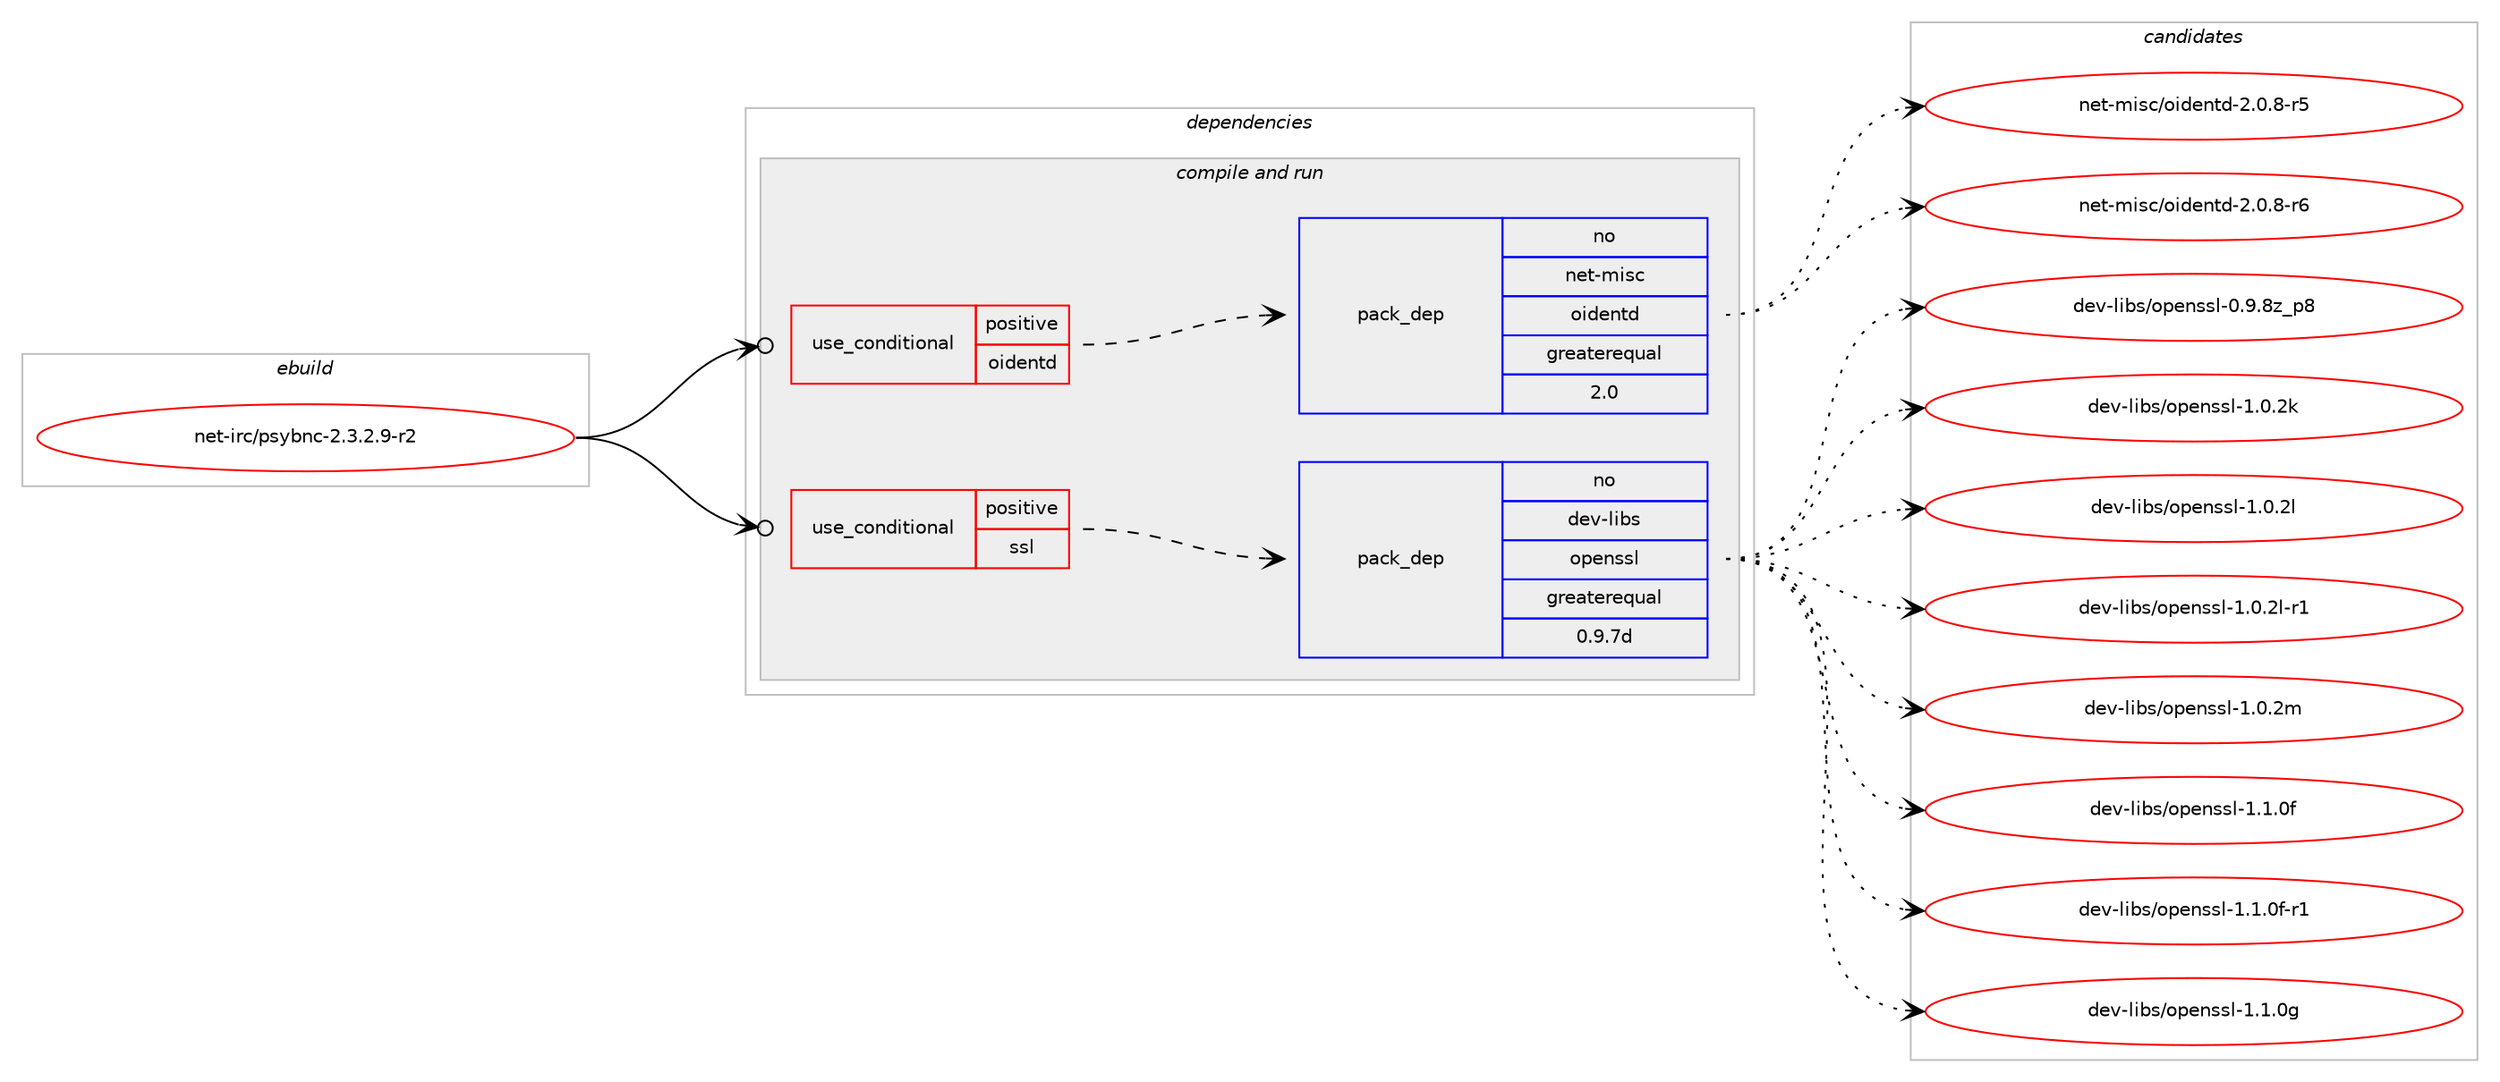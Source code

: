 digraph prolog {

# *************
# Graph options
# *************

newrank=true;
concentrate=true;
compound=true;
graph [rankdir=LR,fontname=Helvetica,fontsize=10,ranksep=1.5];#, ranksep=2.5, nodesep=0.2];
edge  [arrowhead=vee];
node  [fontname=Helvetica,fontsize=10];

# **********
# The ebuild
# **********

subgraph cluster_leftcol {
color=gray;
rank=same;
label=<<i>ebuild</i>>;
id [label="net-irc/psybnc-2.3.2.9-r2", color=red, width=4, href="../net-irc/psybnc-2.3.2.9-r2.svg"];
}

# ****************
# The dependencies
# ****************

subgraph cluster_midcol {
color=gray;
label=<<i>dependencies</i>>;
subgraph cluster_compile {
fillcolor="#eeeeee";
style=filled;
label=<<i>compile</i>>;
}
subgraph cluster_compileandrun {
fillcolor="#eeeeee";
style=filled;
label=<<i>compile and run</i>>;
subgraph cond102582 {
dependency414803 [label=<<TABLE BORDER="0" CELLBORDER="1" CELLSPACING="0" CELLPADDING="4"><TR><TD ROWSPAN="3" CELLPADDING="10">use_conditional</TD></TR><TR><TD>positive</TD></TR><TR><TD>oidentd</TD></TR></TABLE>>, shape=none, color=red];
subgraph pack305333 {
dependency414804 [label=<<TABLE BORDER="0" CELLBORDER="1" CELLSPACING="0" CELLPADDING="4" WIDTH="220"><TR><TD ROWSPAN="6" CELLPADDING="30">pack_dep</TD></TR><TR><TD WIDTH="110">no</TD></TR><TR><TD>net-misc</TD></TR><TR><TD>oidentd</TD></TR><TR><TD>greaterequal</TD></TR><TR><TD>2.0</TD></TR></TABLE>>, shape=none, color=blue];
}
dependency414803:e -> dependency414804:w [weight=20,style="dashed",arrowhead="vee"];
}
id:e -> dependency414803:w [weight=20,style="solid",arrowhead="odotvee"];
subgraph cond102583 {
dependency414805 [label=<<TABLE BORDER="0" CELLBORDER="1" CELLSPACING="0" CELLPADDING="4"><TR><TD ROWSPAN="3" CELLPADDING="10">use_conditional</TD></TR><TR><TD>positive</TD></TR><TR><TD>ssl</TD></TR></TABLE>>, shape=none, color=red];
subgraph pack305334 {
dependency414806 [label=<<TABLE BORDER="0" CELLBORDER="1" CELLSPACING="0" CELLPADDING="4" WIDTH="220"><TR><TD ROWSPAN="6" CELLPADDING="30">pack_dep</TD></TR><TR><TD WIDTH="110">no</TD></TR><TR><TD>dev-libs</TD></TR><TR><TD>openssl</TD></TR><TR><TD>greaterequal</TD></TR><TR><TD>0.9.7d</TD></TR></TABLE>>, shape=none, color=blue];
}
dependency414805:e -> dependency414806:w [weight=20,style="dashed",arrowhead="vee"];
}
id:e -> dependency414805:w [weight=20,style="solid",arrowhead="odotvee"];
}
subgraph cluster_run {
fillcolor="#eeeeee";
style=filled;
label=<<i>run</i>>;
}
}

# **************
# The candidates
# **************

subgraph cluster_choices {
rank=same;
color=gray;
label=<<i>candidates</i>>;

subgraph choice305333 {
color=black;
nodesep=1;
choice1101011164510910511599471111051001011101161004550464846564511453 [label="net-misc/oidentd-2.0.8-r5", color=red, width=4,href="../net-misc/oidentd-2.0.8-r5.svg"];
choice1101011164510910511599471111051001011101161004550464846564511454 [label="net-misc/oidentd-2.0.8-r6", color=red, width=4,href="../net-misc/oidentd-2.0.8-r6.svg"];
dependency414804:e -> choice1101011164510910511599471111051001011101161004550464846564511453:w [style=dotted,weight="100"];
dependency414804:e -> choice1101011164510910511599471111051001011101161004550464846564511454:w [style=dotted,weight="100"];
}
subgraph choice305334 {
color=black;
nodesep=1;
choice1001011184510810598115471111121011101151151084548465746561229511256 [label="dev-libs/openssl-0.9.8z_p8", color=red, width=4,href="../dev-libs/openssl-0.9.8z_p8.svg"];
choice100101118451081059811547111112101110115115108454946484650107 [label="dev-libs/openssl-1.0.2k", color=red, width=4,href="../dev-libs/openssl-1.0.2k.svg"];
choice100101118451081059811547111112101110115115108454946484650108 [label="dev-libs/openssl-1.0.2l", color=red, width=4,href="../dev-libs/openssl-1.0.2l.svg"];
choice1001011184510810598115471111121011101151151084549464846501084511449 [label="dev-libs/openssl-1.0.2l-r1", color=red, width=4,href="../dev-libs/openssl-1.0.2l-r1.svg"];
choice100101118451081059811547111112101110115115108454946484650109 [label="dev-libs/openssl-1.0.2m", color=red, width=4,href="../dev-libs/openssl-1.0.2m.svg"];
choice100101118451081059811547111112101110115115108454946494648102 [label="dev-libs/openssl-1.1.0f", color=red, width=4,href="../dev-libs/openssl-1.1.0f.svg"];
choice1001011184510810598115471111121011101151151084549464946481024511449 [label="dev-libs/openssl-1.1.0f-r1", color=red, width=4,href="../dev-libs/openssl-1.1.0f-r1.svg"];
choice100101118451081059811547111112101110115115108454946494648103 [label="dev-libs/openssl-1.1.0g", color=red, width=4,href="../dev-libs/openssl-1.1.0g.svg"];
dependency414806:e -> choice1001011184510810598115471111121011101151151084548465746561229511256:w [style=dotted,weight="100"];
dependency414806:e -> choice100101118451081059811547111112101110115115108454946484650107:w [style=dotted,weight="100"];
dependency414806:e -> choice100101118451081059811547111112101110115115108454946484650108:w [style=dotted,weight="100"];
dependency414806:e -> choice1001011184510810598115471111121011101151151084549464846501084511449:w [style=dotted,weight="100"];
dependency414806:e -> choice100101118451081059811547111112101110115115108454946484650109:w [style=dotted,weight="100"];
dependency414806:e -> choice100101118451081059811547111112101110115115108454946494648102:w [style=dotted,weight="100"];
dependency414806:e -> choice1001011184510810598115471111121011101151151084549464946481024511449:w [style=dotted,weight="100"];
dependency414806:e -> choice100101118451081059811547111112101110115115108454946494648103:w [style=dotted,weight="100"];
}
}

}
